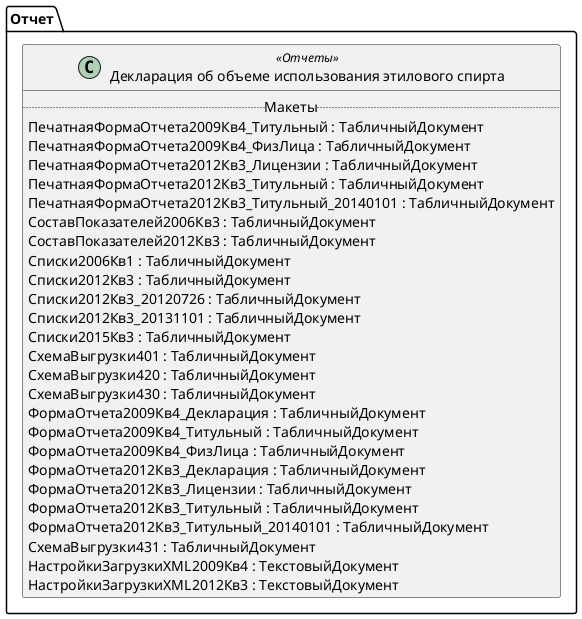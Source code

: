 ﻿@startuml РегламентированныйОтчетАлкоПриложение2
'!include templates.wsd
'..\include templates.wsd
class Отчет.РегламентированныйОтчетАлкоПриложение2 as "Декларация об объеме использования этилового спирта" <<Отчеты>>
{
..Макеты..
ПечатнаяФормаОтчета2009Кв4_Титульный : ТабличныйДокумент
ПечатнаяФормаОтчета2009Кв4_ФизЛица : ТабличныйДокумент
ПечатнаяФормаОтчета2012Кв3_Лицензии : ТабличныйДокумент
ПечатнаяФормаОтчета2012Кв3_Титульный : ТабличныйДокумент
ПечатнаяФормаОтчета2012Кв3_Титульный_20140101 : ТабличныйДокумент
СоставПоказателей2006Кв3 : ТабличныйДокумент
СоставПоказателей2012Кв3 : ТабличныйДокумент
Списки2006Кв1 : ТабличныйДокумент
Списки2012Кв3 : ТабличныйДокумент
Списки2012Кв3_20120726 : ТабличныйДокумент
Списки2012Кв3_20131101 : ТабличныйДокумент
Списки2015Кв3 : ТабличныйДокумент
СхемаВыгрузки401 : ТабличныйДокумент
СхемаВыгрузки420 : ТабличныйДокумент
СхемаВыгрузки430 : ТабличныйДокумент
ФормаОтчета2009Кв4_Декларация : ТабличныйДокумент
ФормаОтчета2009Кв4_Титульный : ТабличныйДокумент
ФормаОтчета2009Кв4_ФизЛица : ТабличныйДокумент
ФормаОтчета2012Кв3_Декларация : ТабличныйДокумент
ФормаОтчета2012Кв3_Лицензии : ТабличныйДокумент
ФормаОтчета2012Кв3_Титульный : ТабличныйДокумент
ФормаОтчета2012Кв3_Титульный_20140101 : ТабличныйДокумент
СхемаВыгрузки431 : ТабличныйДокумент
НастройкиЗагрузкиXML2009Кв4 : ТекстовыйДокумент
НастройкиЗагрузкиXML2012Кв3 : ТекстовыйДокумент
}
@enduml
